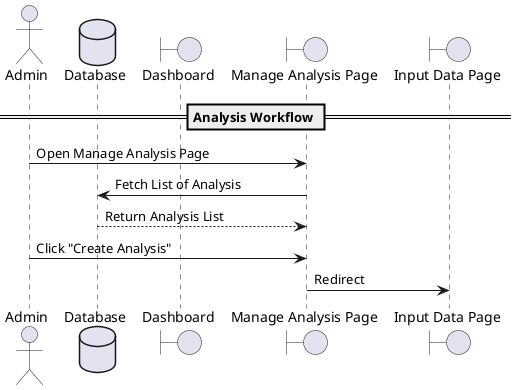 @startuml
actor Admin
database Database

boundary "Dashboard" as Dashboard
boundary "Manage Analysis Page" as AnalysisPage
boundary "Input Data Page" as InputPage

== Analysis Workflow ==
Admin -> AnalysisPage : Open Manage Analysis Page
AnalysisPage -> Database : Fetch List of Analysis
Database --> AnalysisPage : Return Analysis List
Admin -> AnalysisPage : Click "Create Analysis"
AnalysisPage -> InputPage : Redirect
@enduml
